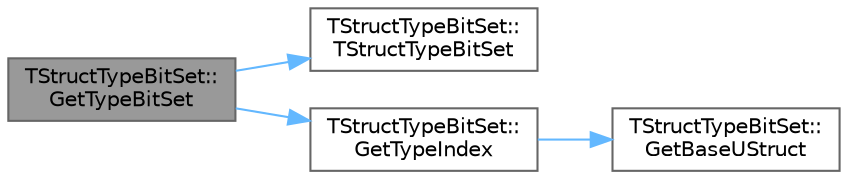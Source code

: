 digraph "TStructTypeBitSet::GetTypeBitSet"
{
 // INTERACTIVE_SVG=YES
 // LATEX_PDF_SIZE
  bgcolor="transparent";
  edge [fontname=Helvetica,fontsize=10,labelfontname=Helvetica,labelfontsize=10];
  node [fontname=Helvetica,fontsize=10,shape=box,height=0.2,width=0.4];
  rankdir="LR";
  Node1 [id="Node000001",label="TStructTypeBitSet::\lGetTypeBitSet",height=0.2,width=0.4,color="gray40", fillcolor="grey60", style="filled", fontcolor="black",tooltip="Gets a bitset representing a single struct type."];
  Node1 -> Node2 [id="edge1_Node000001_Node000002",color="steelblue1",style="solid",tooltip=" "];
  Node2 [id="Node000002",label="TStructTypeBitSet::\lTStructTypeBitSet",height=0.2,width=0.4,color="grey40", fillcolor="white", style="filled",URL="$d0/d16/structTStructTypeBitSet.html#a3afddc97cabaae7ce883dbda4fe584c0",tooltip=" "];
  Node1 -> Node3 [id="edge2_Node000001_Node000003",color="steelblue1",style="solid",tooltip=" "];
  Node3 [id="Node000003",label="TStructTypeBitSet::\lGetTypeIndex",height=0.2,width=0.4,color="grey40", fillcolor="white", style="filled",URL="$d0/d16/structTStructTypeBitSet.html#aac37ea5a12c624ccdb58523714c35176",tooltip="Gets the index of a struct type within the tracker, adding it if not already present."];
  Node3 -> Node4 [id="edge3_Node000003_Node000004",color="steelblue1",style="solid",tooltip=" "];
  Node4 [id="Node000004",label="TStructTypeBitSet::\lGetBaseUStruct",height=0.2,width=0.4,color="grey40", fillcolor="white", style="filled",URL="$d0/d16/structTStructTypeBitSet.html#a390e2db57ab97c801132acf4e5b29137",tooltip="Retrieves the base UStruct type used for validation."];
}
